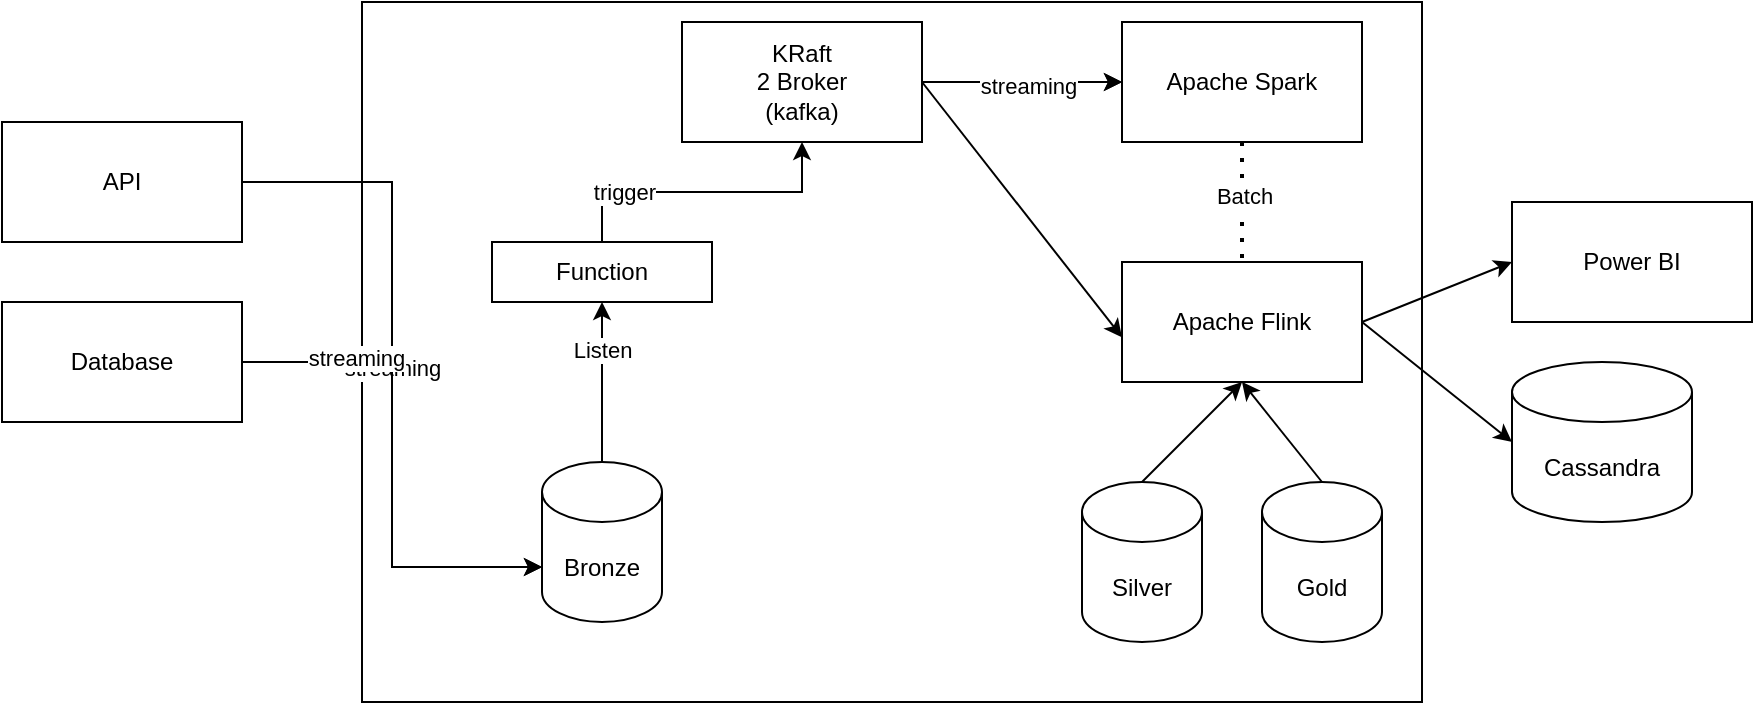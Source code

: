 <mxfile version="24.8.3">
  <diagram name="Page-1" id="yE2F3Ip1tIxyjJf40jG2">
    <mxGraphModel dx="1042" dy="661" grid="1" gridSize="10" guides="1" tooltips="1" connect="1" arrows="1" fold="1" page="1" pageScale="1" pageWidth="827" pageHeight="1169" math="0" shadow="0">
      <root>
        <mxCell id="0" />
        <mxCell id="1" parent="0" />
        <mxCell id="87q-KHHyrbXiA257jzKi-3" value="" style="rounded=0;whiteSpace=wrap;html=1;" vertex="1" parent="1">
          <mxGeometry x="260" y="160" width="530" height="350" as="geometry" />
        </mxCell>
        <mxCell id="87q-KHHyrbXiA257jzKi-1" value="API" style="rounded=0;whiteSpace=wrap;html=1;" vertex="1" parent="1">
          <mxGeometry x="80" y="220" width="120" height="60" as="geometry" />
        </mxCell>
        <mxCell id="87q-KHHyrbXiA257jzKi-2" value="Database" style="rounded=0;whiteSpace=wrap;html=1;" vertex="1" parent="1">
          <mxGeometry x="80" y="310" width="120" height="60" as="geometry" />
        </mxCell>
        <mxCell id="87q-KHHyrbXiA257jzKi-9" value="" style="edgeStyle=orthogonalEdgeStyle;rounded=0;orthogonalLoop=1;jettySize=auto;html=1;" edge="1" parent="1" source="87q-KHHyrbXiA257jzKi-4" target="87q-KHHyrbXiA257jzKi-8">
          <mxGeometry relative="1" as="geometry" />
        </mxCell>
        <mxCell id="87q-KHHyrbXiA257jzKi-36" value="Listen" style="edgeLabel;html=1;align=center;verticalAlign=middle;resizable=0;points=[];" vertex="1" connectable="0" parent="87q-KHHyrbXiA257jzKi-9">
          <mxGeometry x="0.4" relative="1" as="geometry">
            <mxPoint as="offset" />
          </mxGeometry>
        </mxCell>
        <mxCell id="87q-KHHyrbXiA257jzKi-4" value="Bronze" style="shape=cylinder3;whiteSpace=wrap;html=1;boundedLbl=1;backgroundOutline=1;size=15;" vertex="1" parent="1">
          <mxGeometry x="350" y="390" width="60" height="80" as="geometry" />
        </mxCell>
        <mxCell id="87q-KHHyrbXiA257jzKi-5" style="edgeStyle=orthogonalEdgeStyle;rounded=0;orthogonalLoop=1;jettySize=auto;html=1;entryX=0;entryY=0;entryDx=0;entryDy=52.5;entryPerimeter=0;" edge="1" parent="1" source="87q-KHHyrbXiA257jzKi-1" target="87q-KHHyrbXiA257jzKi-4">
          <mxGeometry relative="1" as="geometry" />
        </mxCell>
        <mxCell id="87q-KHHyrbXiA257jzKi-12" value="streaming" style="edgeLabel;html=1;align=center;verticalAlign=middle;resizable=0;points=[];" vertex="1" connectable="0" parent="87q-KHHyrbXiA257jzKi-5">
          <mxGeometry x="-0.022" relative="1" as="geometry">
            <mxPoint as="offset" />
          </mxGeometry>
        </mxCell>
        <mxCell id="87q-KHHyrbXiA257jzKi-7" style="edgeStyle=orthogonalEdgeStyle;rounded=0;orthogonalLoop=1;jettySize=auto;html=1;entryX=0;entryY=0;entryDx=0;entryDy=52.5;entryPerimeter=0;" edge="1" parent="1" source="87q-KHHyrbXiA257jzKi-2" target="87q-KHHyrbXiA257jzKi-4">
          <mxGeometry relative="1" as="geometry" />
        </mxCell>
        <mxCell id="87q-KHHyrbXiA257jzKi-13" value="streaming" style="edgeLabel;html=1;align=center;verticalAlign=middle;resizable=0;points=[];" vertex="1" connectable="0" parent="87q-KHHyrbXiA257jzKi-7">
          <mxGeometry x="-0.548" y="2" relative="1" as="geometry">
            <mxPoint as="offset" />
          </mxGeometry>
        </mxCell>
        <mxCell id="87q-KHHyrbXiA257jzKi-11" value="" style="edgeStyle=orthogonalEdgeStyle;rounded=0;orthogonalLoop=1;jettySize=auto;html=1;" edge="1" parent="1" source="87q-KHHyrbXiA257jzKi-8" target="87q-KHHyrbXiA257jzKi-10">
          <mxGeometry relative="1" as="geometry" />
        </mxCell>
        <mxCell id="87q-KHHyrbXiA257jzKi-14" value="trigger" style="edgeLabel;html=1;align=center;verticalAlign=middle;resizable=0;points=[];" vertex="1" connectable="0" parent="87q-KHHyrbXiA257jzKi-11">
          <mxGeometry x="-0.523" relative="1" as="geometry">
            <mxPoint as="offset" />
          </mxGeometry>
        </mxCell>
        <mxCell id="87q-KHHyrbXiA257jzKi-8" value="Function" style="whiteSpace=wrap;html=1;" vertex="1" parent="1">
          <mxGeometry x="325" y="280" width="110" height="30" as="geometry" />
        </mxCell>
        <mxCell id="87q-KHHyrbXiA257jzKi-16" value="" style="edgeStyle=orthogonalEdgeStyle;rounded=0;orthogonalLoop=1;jettySize=auto;html=1;" edge="1" parent="1" source="87q-KHHyrbXiA257jzKi-10" target="87q-KHHyrbXiA257jzKi-15">
          <mxGeometry relative="1" as="geometry" />
        </mxCell>
        <mxCell id="87q-KHHyrbXiA257jzKi-19" value="" style="edgeStyle=orthogonalEdgeStyle;rounded=0;orthogonalLoop=1;jettySize=auto;html=1;" edge="1" parent="1" source="87q-KHHyrbXiA257jzKi-10" target="87q-KHHyrbXiA257jzKi-15">
          <mxGeometry relative="1" as="geometry" />
        </mxCell>
        <mxCell id="87q-KHHyrbXiA257jzKi-23" value="streaming" style="edgeLabel;html=1;align=center;verticalAlign=middle;resizable=0;points=[];" vertex="1" connectable="0" parent="87q-KHHyrbXiA257jzKi-19">
          <mxGeometry x="0.06" y="-2" relative="1" as="geometry">
            <mxPoint as="offset" />
          </mxGeometry>
        </mxCell>
        <mxCell id="87q-KHHyrbXiA257jzKi-10" value="KRaft&lt;div&gt;2 Broker&lt;/div&gt;&lt;div&gt;(kafka)&lt;/div&gt;" style="whiteSpace=wrap;html=1;" vertex="1" parent="1">
          <mxGeometry x="420" y="170" width="120" height="60" as="geometry" />
        </mxCell>
        <mxCell id="87q-KHHyrbXiA257jzKi-15" value="Apache Spark" style="whiteSpace=wrap;html=1;" vertex="1" parent="1">
          <mxGeometry x="640" y="170" width="120" height="60" as="geometry" />
        </mxCell>
        <mxCell id="87q-KHHyrbXiA257jzKi-20" value="Apache Flink" style="rounded=0;whiteSpace=wrap;html=1;" vertex="1" parent="1">
          <mxGeometry x="640" y="290" width="120" height="60" as="geometry" />
        </mxCell>
        <mxCell id="87q-KHHyrbXiA257jzKi-21" value="" style="endArrow=none;dashed=1;html=1;dashPattern=1 3;strokeWidth=2;rounded=0;exitX=0.5;exitY=1;exitDx=0;exitDy=0;entryX=0.5;entryY=0;entryDx=0;entryDy=0;" edge="1" parent="1" source="87q-KHHyrbXiA257jzKi-15" target="87q-KHHyrbXiA257jzKi-20">
          <mxGeometry width="50" height="50" relative="1" as="geometry">
            <mxPoint x="390" y="370" as="sourcePoint" />
            <mxPoint x="440" y="320" as="targetPoint" />
          </mxGeometry>
        </mxCell>
        <mxCell id="87q-KHHyrbXiA257jzKi-22" value="Batch" style="edgeLabel;html=1;align=center;verticalAlign=middle;resizable=0;points=[];" vertex="1" connectable="0" parent="87q-KHHyrbXiA257jzKi-21">
          <mxGeometry x="-0.12" y="1" relative="1" as="geometry">
            <mxPoint as="offset" />
          </mxGeometry>
        </mxCell>
        <mxCell id="87q-KHHyrbXiA257jzKi-24" value="" style="endArrow=classic;html=1;rounded=0;exitX=1;exitY=0.5;exitDx=0;exitDy=0;entryX=0;entryY=0.627;entryDx=0;entryDy=0;entryPerimeter=0;" edge="1" parent="1" source="87q-KHHyrbXiA257jzKi-10" target="87q-KHHyrbXiA257jzKi-20">
          <mxGeometry width="50" height="50" relative="1" as="geometry">
            <mxPoint x="390" y="370" as="sourcePoint" />
            <mxPoint x="440" y="320" as="targetPoint" />
          </mxGeometry>
        </mxCell>
        <mxCell id="87q-KHHyrbXiA257jzKi-25" value="Silver" style="shape=cylinder3;whiteSpace=wrap;html=1;boundedLbl=1;backgroundOutline=1;size=15;" vertex="1" parent="1">
          <mxGeometry x="620" y="400" width="60" height="80" as="geometry" />
        </mxCell>
        <mxCell id="87q-KHHyrbXiA257jzKi-26" value="Gold" style="shape=cylinder3;whiteSpace=wrap;html=1;boundedLbl=1;backgroundOutline=1;size=15;" vertex="1" parent="1">
          <mxGeometry x="710" y="400" width="60" height="80" as="geometry" />
        </mxCell>
        <mxCell id="87q-KHHyrbXiA257jzKi-27" value="" style="endArrow=classic;html=1;rounded=0;exitX=0.5;exitY=0;exitDx=0;exitDy=0;exitPerimeter=0;entryX=0.5;entryY=1;entryDx=0;entryDy=0;" edge="1" parent="1" source="87q-KHHyrbXiA257jzKi-25" target="87q-KHHyrbXiA257jzKi-20">
          <mxGeometry width="50" height="50" relative="1" as="geometry">
            <mxPoint x="390" y="370" as="sourcePoint" />
            <mxPoint x="440" y="320" as="targetPoint" />
          </mxGeometry>
        </mxCell>
        <mxCell id="87q-KHHyrbXiA257jzKi-28" value="" style="endArrow=classic;html=1;rounded=0;entryX=0.5;entryY=1;entryDx=0;entryDy=0;exitX=0.5;exitY=0;exitDx=0;exitDy=0;exitPerimeter=0;" edge="1" parent="1" source="87q-KHHyrbXiA257jzKi-26" target="87q-KHHyrbXiA257jzKi-20">
          <mxGeometry width="50" height="50" relative="1" as="geometry">
            <mxPoint x="570" y="370" as="sourcePoint" />
            <mxPoint x="620" y="330" as="targetPoint" />
          </mxGeometry>
        </mxCell>
        <mxCell id="87q-KHHyrbXiA257jzKi-31" value="Cassandra" style="shape=cylinder3;whiteSpace=wrap;html=1;boundedLbl=1;backgroundOutline=1;size=15;" vertex="1" parent="1">
          <mxGeometry x="835" y="340" width="90" height="80" as="geometry" />
        </mxCell>
        <mxCell id="87q-KHHyrbXiA257jzKi-33" value="Power BI" style="rounded=0;whiteSpace=wrap;html=1;" vertex="1" parent="1">
          <mxGeometry x="835" y="260" width="120" height="60" as="geometry" />
        </mxCell>
        <mxCell id="87q-KHHyrbXiA257jzKi-34" value="" style="endArrow=classic;html=1;rounded=0;entryX=0;entryY=0.5;entryDx=0;entryDy=0;exitX=1;exitY=0.5;exitDx=0;exitDy=0;" edge="1" parent="1" source="87q-KHHyrbXiA257jzKi-20" target="87q-KHHyrbXiA257jzKi-33">
          <mxGeometry width="50" height="50" relative="1" as="geometry">
            <mxPoint x="540" y="370" as="sourcePoint" />
            <mxPoint x="590" y="320" as="targetPoint" />
          </mxGeometry>
        </mxCell>
        <mxCell id="87q-KHHyrbXiA257jzKi-35" value="" style="endArrow=classic;html=1;rounded=0;exitX=1;exitY=0.5;exitDx=0;exitDy=0;entryX=0;entryY=0.5;entryDx=0;entryDy=0;entryPerimeter=0;" edge="1" parent="1" source="87q-KHHyrbXiA257jzKi-20" target="87q-KHHyrbXiA257jzKi-31">
          <mxGeometry width="50" height="50" relative="1" as="geometry">
            <mxPoint x="540" y="370" as="sourcePoint" />
            <mxPoint x="590" y="320" as="targetPoint" />
          </mxGeometry>
        </mxCell>
      </root>
    </mxGraphModel>
  </diagram>
</mxfile>
